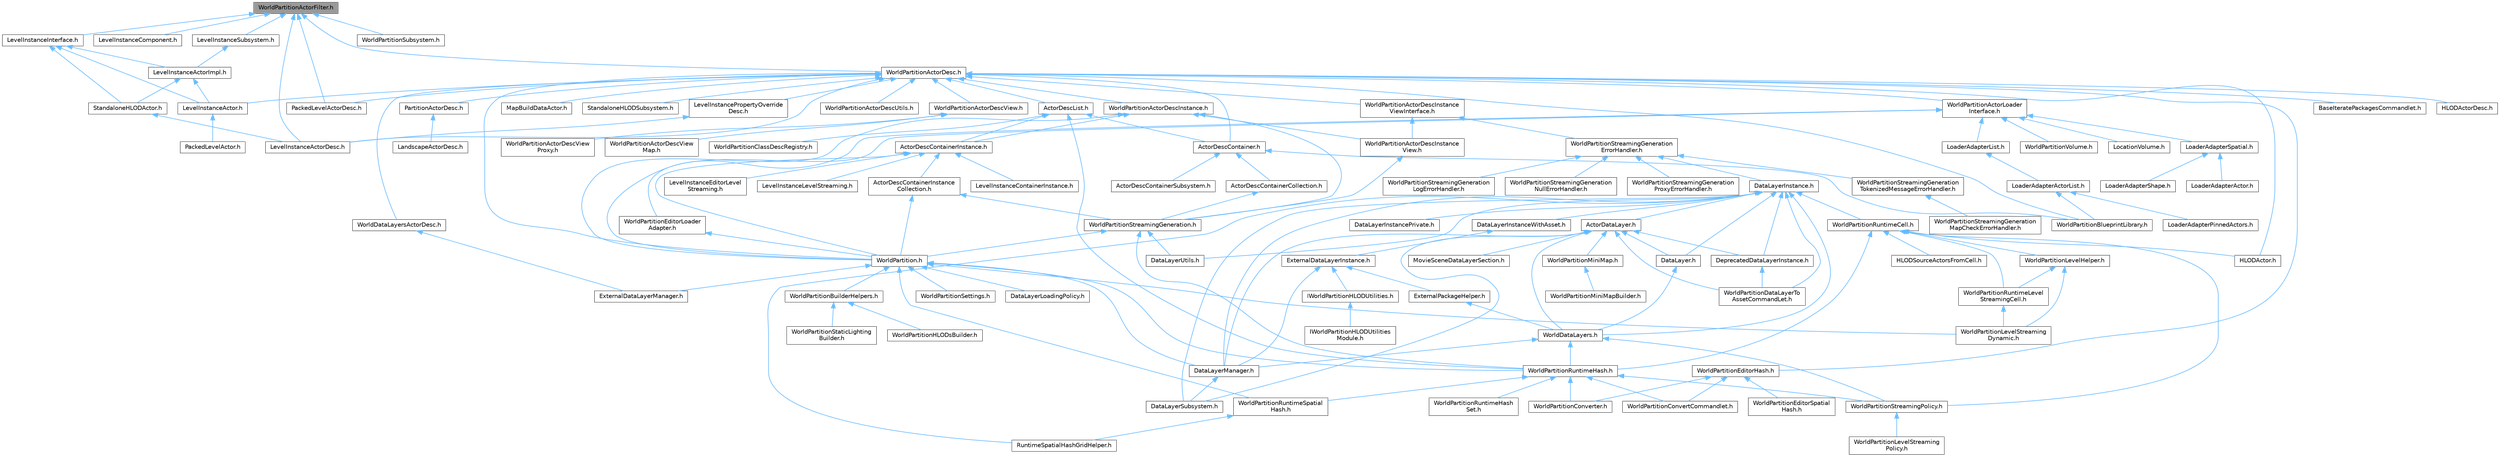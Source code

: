 digraph "WorldPartitionActorFilter.h"
{
 // INTERACTIVE_SVG=YES
 // LATEX_PDF_SIZE
  bgcolor="transparent";
  edge [fontname=Helvetica,fontsize=10,labelfontname=Helvetica,labelfontsize=10];
  node [fontname=Helvetica,fontsize=10,shape=box,height=0.2,width=0.4];
  Node1 [id="Node000001",label="WorldPartitionActorFilter.h",height=0.2,width=0.4,color="gray40", fillcolor="grey60", style="filled", fontcolor="black",tooltip=" "];
  Node1 -> Node2 [id="edge1_Node000001_Node000002",dir="back",color="steelblue1",style="solid",tooltip=" "];
  Node2 [id="Node000002",label="LevelInstanceActorDesc.h",height=0.2,width=0.4,color="grey40", fillcolor="white", style="filled",URL="$d0/d98/LevelInstanceActorDesc_8h.html",tooltip=" "];
  Node1 -> Node3 [id="edge2_Node000001_Node000003",dir="back",color="steelblue1",style="solid",tooltip=" "];
  Node3 [id="Node000003",label="LevelInstanceComponent.h",height=0.2,width=0.4,color="grey40", fillcolor="white", style="filled",URL="$df/d41/LevelInstanceComponent_8h.html",tooltip=" "];
  Node1 -> Node4 [id="edge3_Node000001_Node000004",dir="back",color="steelblue1",style="solid",tooltip=" "];
  Node4 [id="Node000004",label="LevelInstanceInterface.h",height=0.2,width=0.4,color="grey40", fillcolor="white", style="filled",URL="$d9/d37/LevelInstanceInterface_8h.html",tooltip=" "];
  Node4 -> Node5 [id="edge4_Node000004_Node000005",dir="back",color="steelblue1",style="solid",tooltip=" "];
  Node5 [id="Node000005",label="LevelInstanceActor.h",height=0.2,width=0.4,color="grey40", fillcolor="white", style="filled",URL="$d6/d53/LevelInstanceActor_8h.html",tooltip=" "];
  Node5 -> Node6 [id="edge5_Node000005_Node000006",dir="back",color="steelblue1",style="solid",tooltip=" "];
  Node6 [id="Node000006",label="PackedLevelActor.h",height=0.2,width=0.4,color="grey40", fillcolor="white", style="filled",URL="$d7/dfa/PackedLevelActor_8h.html",tooltip=" "];
  Node4 -> Node7 [id="edge6_Node000004_Node000007",dir="back",color="steelblue1",style="solid",tooltip=" "];
  Node7 [id="Node000007",label="LevelInstanceActorImpl.h",height=0.2,width=0.4,color="grey40", fillcolor="white", style="filled",URL="$d6/df6/LevelInstanceActorImpl_8h.html",tooltip=" "];
  Node7 -> Node5 [id="edge7_Node000007_Node000005",dir="back",color="steelblue1",style="solid",tooltip=" "];
  Node7 -> Node8 [id="edge8_Node000007_Node000008",dir="back",color="steelblue1",style="solid",tooltip=" "];
  Node8 [id="Node000008",label="StandaloneHLODActor.h",height=0.2,width=0.4,color="grey40", fillcolor="white", style="filled",URL="$dc/d54/StandaloneHLODActor_8h.html",tooltip=" "];
  Node8 -> Node2 [id="edge9_Node000008_Node000002",dir="back",color="steelblue1",style="solid",tooltip=" "];
  Node4 -> Node8 [id="edge10_Node000004_Node000008",dir="back",color="steelblue1",style="solid",tooltip=" "];
  Node1 -> Node9 [id="edge11_Node000001_Node000009",dir="back",color="steelblue1",style="solid",tooltip=" "];
  Node9 [id="Node000009",label="LevelInstanceSubsystem.h",height=0.2,width=0.4,color="grey40", fillcolor="white", style="filled",URL="$d9/d23/LevelInstanceSubsystem_8h.html",tooltip=" "];
  Node9 -> Node7 [id="edge12_Node000009_Node000007",dir="back",color="steelblue1",style="solid",tooltip=" "];
  Node1 -> Node10 [id="edge13_Node000001_Node000010",dir="back",color="steelblue1",style="solid",tooltip=" "];
  Node10 [id="Node000010",label="PackedLevelActorDesc.h",height=0.2,width=0.4,color="grey40", fillcolor="white", style="filled",URL="$d1/dc6/PackedLevelActorDesc_8h.html",tooltip=" "];
  Node1 -> Node11 [id="edge14_Node000001_Node000011",dir="back",color="steelblue1",style="solid",tooltip=" "];
  Node11 [id="Node000011",label="WorldPartitionActorDesc.h",height=0.2,width=0.4,color="grey40", fillcolor="white", style="filled",URL="$d8/d60/WorldPartitionActorDesc_8h.html",tooltip=" "];
  Node11 -> Node12 [id="edge15_Node000011_Node000012",dir="back",color="steelblue1",style="solid",tooltip=" "];
  Node12 [id="Node000012",label="ActorDescContainer.h",height=0.2,width=0.4,color="grey40", fillcolor="white", style="filled",URL="$de/df0/ActorDescContainer_8h.html",tooltip=" "];
  Node12 -> Node13 [id="edge16_Node000012_Node000013",dir="back",color="steelblue1",style="solid",tooltip=" "];
  Node13 [id="Node000013",label="ActorDescContainerCollection.h",height=0.2,width=0.4,color="grey40", fillcolor="white", style="filled",URL="$dc/df2/ActorDescContainerCollection_8h.html",tooltip=" "];
  Node13 -> Node14 [id="edge17_Node000013_Node000014",dir="back",color="steelblue1",style="solid",tooltip=" "];
  Node14 [id="Node000014",label="WorldPartitionStreamingGeneration.h",height=0.2,width=0.4,color="grey40", fillcolor="white", style="filled",URL="$d6/dc5/WorldPartitionStreamingGeneration_8h.html",tooltip=" "];
  Node14 -> Node15 [id="edge18_Node000014_Node000015",dir="back",color="steelblue1",style="solid",tooltip=" "];
  Node15 [id="Node000015",label="DataLayerUtils.h",height=0.2,width=0.4,color="grey40", fillcolor="white", style="filled",URL="$dd/ddb/DataLayerUtils_8h.html",tooltip=" "];
  Node14 -> Node16 [id="edge19_Node000014_Node000016",dir="back",color="steelblue1",style="solid",tooltip=" "];
  Node16 [id="Node000016",label="WorldPartition.h",height=0.2,width=0.4,color="grey40", fillcolor="white", style="filled",URL="$de/d1e/WorldPartition_8h.html",tooltip=" "];
  Node16 -> Node17 [id="edge20_Node000016_Node000017",dir="back",color="steelblue1",style="solid",tooltip=" "];
  Node17 [id="Node000017",label="DataLayerLoadingPolicy.h",height=0.2,width=0.4,color="grey40", fillcolor="white", style="filled",URL="$d4/d49/DataLayerLoadingPolicy_8h.html",tooltip=" "];
  Node16 -> Node18 [id="edge21_Node000016_Node000018",dir="back",color="steelblue1",style="solid",tooltip=" "];
  Node18 [id="Node000018",label="DataLayerManager.h",height=0.2,width=0.4,color="grey40", fillcolor="white", style="filled",URL="$de/d96/DataLayerManager_8h.html",tooltip=" "];
  Node18 -> Node19 [id="edge22_Node000018_Node000019",dir="back",color="steelblue1",style="solid",tooltip=" "];
  Node19 [id="Node000019",label="DataLayerSubsystem.h",height=0.2,width=0.4,color="grey40", fillcolor="white", style="filled",URL="$d2/d5d/DataLayerSubsystem_8h.html",tooltip=" "];
  Node16 -> Node20 [id="edge23_Node000016_Node000020",dir="back",color="steelblue1",style="solid",tooltip=" "];
  Node20 [id="Node000020",label="ExternalDataLayerManager.h",height=0.2,width=0.4,color="grey40", fillcolor="white", style="filled",URL="$d3/d7d/ExternalDataLayerManager_8h.html",tooltip=" "];
  Node16 -> Node21 [id="edge24_Node000016_Node000021",dir="back",color="steelblue1",style="solid",tooltip=" "];
  Node21 [id="Node000021",label="WorldPartitionBuilderHelpers.h",height=0.2,width=0.4,color="grey40", fillcolor="white", style="filled",URL="$db/dc0/WorldPartitionBuilderHelpers_8h.html",tooltip=" "];
  Node21 -> Node22 [id="edge25_Node000021_Node000022",dir="back",color="steelblue1",style="solid",tooltip=" "];
  Node22 [id="Node000022",label="WorldPartitionHLODsBuilder.h",height=0.2,width=0.4,color="grey40", fillcolor="white", style="filled",URL="$d3/d76/WorldPartitionHLODsBuilder_8h.html",tooltip=" "];
  Node21 -> Node23 [id="edge26_Node000021_Node000023",dir="back",color="steelblue1",style="solid",tooltip=" "];
  Node23 [id="Node000023",label="WorldPartitionStaticLighting\lBuilder.h",height=0.2,width=0.4,color="grey40", fillcolor="white", style="filled",URL="$d7/dfd/WorldPartitionStaticLightingBuilder_8h.html",tooltip=" "];
  Node16 -> Node24 [id="edge27_Node000016_Node000024",dir="back",color="steelblue1",style="solid",tooltip=" "];
  Node24 [id="Node000024",label="WorldPartitionLevelStreaming\lDynamic.h",height=0.2,width=0.4,color="grey40", fillcolor="white", style="filled",URL="$d4/d21/WorldPartitionLevelStreamingDynamic_8h.html",tooltip=" "];
  Node16 -> Node25 [id="edge28_Node000016_Node000025",dir="back",color="steelblue1",style="solid",tooltip=" "];
  Node25 [id="Node000025",label="WorldPartitionRuntimeHash.h",height=0.2,width=0.4,color="grey40", fillcolor="white", style="filled",URL="$d9/df1/WorldPartitionRuntimeHash_8h.html",tooltip=" "];
  Node25 -> Node26 [id="edge29_Node000025_Node000026",dir="back",color="steelblue1",style="solid",tooltip=" "];
  Node26 [id="Node000026",label="WorldPartitionConvertCommandlet.h",height=0.2,width=0.4,color="grey40", fillcolor="white", style="filled",URL="$db/d15/WorldPartitionConvertCommandlet_8h.html",tooltip=" "];
  Node25 -> Node27 [id="edge30_Node000025_Node000027",dir="back",color="steelblue1",style="solid",tooltip=" "];
  Node27 [id="Node000027",label="WorldPartitionConverter.h",height=0.2,width=0.4,color="grey40", fillcolor="white", style="filled",URL="$dc/df8/WorldPartitionConverter_8h.html",tooltip=" "];
  Node25 -> Node28 [id="edge31_Node000025_Node000028",dir="back",color="steelblue1",style="solid",tooltip=" "];
  Node28 [id="Node000028",label="WorldPartitionRuntimeHash\lSet.h",height=0.2,width=0.4,color="grey40", fillcolor="white", style="filled",URL="$d7/d94/WorldPartitionRuntimeHashSet_8h.html",tooltip=" "];
  Node25 -> Node29 [id="edge32_Node000025_Node000029",dir="back",color="steelblue1",style="solid",tooltip=" "];
  Node29 [id="Node000029",label="WorldPartitionRuntimeSpatial\lHash.h",height=0.2,width=0.4,color="grey40", fillcolor="white", style="filled",URL="$da/dbe/WorldPartitionRuntimeSpatialHash_8h.html",tooltip=" "];
  Node29 -> Node30 [id="edge33_Node000029_Node000030",dir="back",color="steelblue1",style="solid",tooltip=" "];
  Node30 [id="Node000030",label="RuntimeSpatialHashGridHelper.h",height=0.2,width=0.4,color="grey40", fillcolor="white", style="filled",URL="$d8/d05/RuntimeSpatialHashGridHelper_8h.html",tooltip=" "];
  Node25 -> Node31 [id="edge34_Node000025_Node000031",dir="back",color="steelblue1",style="solid",tooltip=" "];
  Node31 [id="Node000031",label="WorldPartitionStreamingPolicy.h",height=0.2,width=0.4,color="grey40", fillcolor="white", style="filled",URL="$d8/d37/WorldPartitionStreamingPolicy_8h.html",tooltip=" "];
  Node31 -> Node32 [id="edge35_Node000031_Node000032",dir="back",color="steelblue1",style="solid",tooltip=" "];
  Node32 [id="Node000032",label="WorldPartitionLevelStreaming\lPolicy.h",height=0.2,width=0.4,color="grey40", fillcolor="white", style="filled",URL="$d4/d14/WorldPartitionLevelStreamingPolicy_8h.html",tooltip=" "];
  Node16 -> Node29 [id="edge36_Node000016_Node000029",dir="back",color="steelblue1",style="solid",tooltip=" "];
  Node16 -> Node33 [id="edge37_Node000016_Node000033",dir="back",color="steelblue1",style="solid",tooltip=" "];
  Node33 [id="Node000033",label="WorldPartitionSettings.h",height=0.2,width=0.4,color="grey40", fillcolor="white", style="filled",URL="$de/d7a/WorldPartitionSettings_8h.html",tooltip=" "];
  Node14 -> Node25 [id="edge38_Node000014_Node000025",dir="back",color="steelblue1",style="solid",tooltip=" "];
  Node12 -> Node34 [id="edge39_Node000012_Node000034",dir="back",color="steelblue1",style="solid",tooltip=" "];
  Node34 [id="Node000034",label="ActorDescContainerSubsystem.h",height=0.2,width=0.4,color="grey40", fillcolor="white", style="filled",URL="$d1/d29/ActorDescContainerSubsystem_8h.html",tooltip=" "];
  Node12 -> Node35 [id="edge40_Node000012_Node000035",dir="back",color="steelblue1",style="solid",tooltip=" "];
  Node35 [id="Node000035",label="WorldPartitionBlueprintLibrary.h",height=0.2,width=0.4,color="grey40", fillcolor="white", style="filled",URL="$d1/d6b/WorldPartitionBlueprintLibrary_8h.html",tooltip=" "];
  Node11 -> Node36 [id="edge41_Node000011_Node000036",dir="back",color="steelblue1",style="solid",tooltip=" "];
  Node36 [id="Node000036",label="ActorDescList.h",height=0.2,width=0.4,color="grey40", fillcolor="white", style="filled",URL="$d7/da2/ActorDescList_8h.html",tooltip=" "];
  Node36 -> Node12 [id="edge42_Node000036_Node000012",dir="back",color="steelblue1",style="solid",tooltip=" "];
  Node36 -> Node37 [id="edge43_Node000036_Node000037",dir="back",color="steelblue1",style="solid",tooltip=" "];
  Node37 [id="Node000037",label="ActorDescContainerInstance.h",height=0.2,width=0.4,color="grey40", fillcolor="white", style="filled",URL="$d0/dd1/ActorDescContainerInstance_8h.html",tooltip=" "];
  Node37 -> Node38 [id="edge44_Node000037_Node000038",dir="back",color="steelblue1",style="solid",tooltip=" "];
  Node38 [id="Node000038",label="ActorDescContainerInstance\lCollection.h",height=0.2,width=0.4,color="grey40", fillcolor="white", style="filled",URL="$df/d80/ActorDescContainerInstanceCollection_8h.html",tooltip=" "];
  Node38 -> Node16 [id="edge45_Node000038_Node000016",dir="back",color="steelblue1",style="solid",tooltip=" "];
  Node38 -> Node14 [id="edge46_Node000038_Node000014",dir="back",color="steelblue1",style="solid",tooltip=" "];
  Node37 -> Node39 [id="edge47_Node000037_Node000039",dir="back",color="steelblue1",style="solid",tooltip=" "];
  Node39 [id="Node000039",label="LevelInstanceContainerInstance.h",height=0.2,width=0.4,color="grey40", fillcolor="white", style="filled",URL="$d9/d35/LevelInstanceContainerInstance_8h.html",tooltip=" "];
  Node37 -> Node40 [id="edge48_Node000037_Node000040",dir="back",color="steelblue1",style="solid",tooltip=" "];
  Node40 [id="Node000040",label="LevelInstanceEditorLevel\lStreaming.h",height=0.2,width=0.4,color="grey40", fillcolor="white", style="filled",URL="$d0/da1/LevelInstanceEditorLevelStreaming_8h.html",tooltip=" "];
  Node37 -> Node41 [id="edge49_Node000037_Node000041",dir="back",color="steelblue1",style="solid",tooltip=" "];
  Node41 [id="Node000041",label="LevelInstanceLevelStreaming.h",height=0.2,width=0.4,color="grey40", fillcolor="white", style="filled",URL="$d0/d84/LevelInstanceLevelStreaming_8h.html",tooltip=" "];
  Node37 -> Node16 [id="edge50_Node000037_Node000016",dir="back",color="steelblue1",style="solid",tooltip=" "];
  Node36 -> Node42 [id="edge51_Node000036_Node000042",dir="back",color="steelblue1",style="solid",tooltip=" "];
  Node42 [id="Node000042",label="WorldPartitionClassDescRegistry.h",height=0.2,width=0.4,color="grey40", fillcolor="white", style="filled",URL="$d6/d40/WorldPartitionClassDescRegistry_8h.html",tooltip=" "];
  Node36 -> Node25 [id="edge52_Node000036_Node000025",dir="back",color="steelblue1",style="solid",tooltip=" "];
  Node11 -> Node43 [id="edge53_Node000011_Node000043",dir="back",color="steelblue1",style="solid",tooltip=" "];
  Node43 [id="Node000043",label="BaseIteratePackagesCommandlet.h",height=0.2,width=0.4,color="grey40", fillcolor="white", style="filled",URL="$db/d9e/BaseIteratePackagesCommandlet_8h.html",tooltip=" "];
  Node11 -> Node44 [id="edge54_Node000011_Node000044",dir="back",color="steelblue1",style="solid",tooltip=" "];
  Node44 [id="Node000044",label="HLODActor.h",height=0.2,width=0.4,color="grey40", fillcolor="white", style="filled",URL="$d7/d35/HLODActor_8h.html",tooltip=" "];
  Node11 -> Node45 [id="edge55_Node000011_Node000045",dir="back",color="steelblue1",style="solid",tooltip=" "];
  Node45 [id="Node000045",label="HLODActorDesc.h",height=0.2,width=0.4,color="grey40", fillcolor="white", style="filled",URL="$d3/d20/HLODActorDesc_8h.html",tooltip=" "];
  Node11 -> Node5 [id="edge56_Node000011_Node000005",dir="back",color="steelblue1",style="solid",tooltip=" "];
  Node11 -> Node2 [id="edge57_Node000011_Node000002",dir="back",color="steelblue1",style="solid",tooltip=" "];
  Node11 -> Node46 [id="edge58_Node000011_Node000046",dir="back",color="steelblue1",style="solid",tooltip=" "];
  Node46 [id="Node000046",label="LevelInstancePropertyOverride\lDesc.h",height=0.2,width=0.4,color="grey40", fillcolor="white", style="filled",URL="$d0/dd0/LevelInstancePropertyOverrideDesc_8h.html",tooltip=" "];
  Node46 -> Node2 [id="edge59_Node000046_Node000002",dir="back",color="steelblue1",style="solid",tooltip=" "];
  Node11 -> Node47 [id="edge60_Node000011_Node000047",dir="back",color="steelblue1",style="solid",tooltip=" "];
  Node47 [id="Node000047",label="MapBuildDataActor.h",height=0.2,width=0.4,color="grey40", fillcolor="white", style="filled",URL="$de/d00/MapBuildDataActor_8h.html",tooltip=" "];
  Node11 -> Node10 [id="edge61_Node000011_Node000010",dir="back",color="steelblue1",style="solid",tooltip=" "];
  Node11 -> Node48 [id="edge62_Node000011_Node000048",dir="back",color="steelblue1",style="solid",tooltip=" "];
  Node48 [id="Node000048",label="PartitionActorDesc.h",height=0.2,width=0.4,color="grey40", fillcolor="white", style="filled",URL="$d5/dfc/PartitionActorDesc_8h.html",tooltip=" "];
  Node48 -> Node49 [id="edge63_Node000048_Node000049",dir="back",color="steelblue1",style="solid",tooltip=" "];
  Node49 [id="Node000049",label="LandscapeActorDesc.h",height=0.2,width=0.4,color="grey40", fillcolor="white", style="filled",URL="$da/d4e/LandscapeActorDesc_8h.html",tooltip=" "];
  Node11 -> Node50 [id="edge64_Node000011_Node000050",dir="back",color="steelblue1",style="solid",tooltip=" "];
  Node50 [id="Node000050",label="StandaloneHLODSubsystem.h",height=0.2,width=0.4,color="grey40", fillcolor="white", style="filled",URL="$d4/d9a/StandaloneHLODSubsystem_8h.html",tooltip=" "];
  Node11 -> Node51 [id="edge65_Node000011_Node000051",dir="back",color="steelblue1",style="solid",tooltip=" "];
  Node51 [id="Node000051",label="WorldDataLayersActorDesc.h",height=0.2,width=0.4,color="grey40", fillcolor="white", style="filled",URL="$d8/db4/WorldDataLayersActorDesc_8h.html",tooltip=" "];
  Node51 -> Node20 [id="edge66_Node000051_Node000020",dir="back",color="steelblue1",style="solid",tooltip=" "];
  Node11 -> Node16 [id="edge67_Node000011_Node000016",dir="back",color="steelblue1",style="solid",tooltip=" "];
  Node11 -> Node52 [id="edge68_Node000011_Node000052",dir="back",color="steelblue1",style="solid",tooltip=" "];
  Node52 [id="Node000052",label="WorldPartitionActorDescInstance.h",height=0.2,width=0.4,color="grey40", fillcolor="white", style="filled",URL="$d3/d25/WorldPartitionActorDescInstance_8h.html",tooltip=" "];
  Node52 -> Node37 [id="edge69_Node000052_Node000037",dir="back",color="steelblue1",style="solid",tooltip=" "];
  Node52 -> Node16 [id="edge70_Node000052_Node000016",dir="back",color="steelblue1",style="solid",tooltip=" "];
  Node52 -> Node53 [id="edge71_Node000052_Node000053",dir="back",color="steelblue1",style="solid",tooltip=" "];
  Node53 [id="Node000053",label="WorldPartitionActorDescInstance\lView.h",height=0.2,width=0.4,color="grey40", fillcolor="white", style="filled",URL="$d8/dc0/WorldPartitionActorDescInstanceView_8h.html",tooltip=" "];
  Node53 -> Node14 [id="edge72_Node000053_Node000014",dir="back",color="steelblue1",style="solid",tooltip=" "];
  Node52 -> Node14 [id="edge73_Node000052_Node000014",dir="back",color="steelblue1",style="solid",tooltip=" "];
  Node11 -> Node54 [id="edge74_Node000011_Node000054",dir="back",color="steelblue1",style="solid",tooltip=" "];
  Node54 [id="Node000054",label="WorldPartitionActorDescInstance\lViewInterface.h",height=0.2,width=0.4,color="grey40", fillcolor="white", style="filled",URL="$d5/d5f/WorldPartitionActorDescInstanceViewInterface_8h.html",tooltip=" "];
  Node54 -> Node53 [id="edge75_Node000054_Node000053",dir="back",color="steelblue1",style="solid",tooltip=" "];
  Node54 -> Node55 [id="edge76_Node000054_Node000055",dir="back",color="steelblue1",style="solid",tooltip=" "];
  Node55 [id="Node000055",label="WorldPartitionStreamingGeneration\lErrorHandler.h",height=0.2,width=0.4,color="grey40", fillcolor="white", style="filled",URL="$d2/d52/WorldPartitionStreamingGenerationErrorHandler_8h.html",tooltip=" "];
  Node55 -> Node56 [id="edge77_Node000055_Node000056",dir="back",color="steelblue1",style="solid",tooltip=" "];
  Node56 [id="Node000056",label="DataLayerInstance.h",height=0.2,width=0.4,color="grey40", fillcolor="white", style="filled",URL="$d2/de4/DataLayerInstance_8h.html",tooltip=" "];
  Node56 -> Node57 [id="edge78_Node000056_Node000057",dir="back",color="steelblue1",style="solid",tooltip=" "];
  Node57 [id="Node000057",label="ActorDataLayer.h",height=0.2,width=0.4,color="grey40", fillcolor="white", style="filled",URL="$d1/d31/ActorDataLayer_8h.html",tooltip=" "];
  Node57 -> Node58 [id="edge79_Node000057_Node000058",dir="back",color="steelblue1",style="solid",tooltip=" "];
  Node58 [id="Node000058",label="DataLayer.h",height=0.2,width=0.4,color="grey40", fillcolor="white", style="filled",URL="$df/d30/DataLayer_8h.html",tooltip=" "];
  Node58 -> Node59 [id="edge80_Node000058_Node000059",dir="back",color="steelblue1",style="solid",tooltip=" "];
  Node59 [id="Node000059",label="WorldDataLayers.h",height=0.2,width=0.4,color="grey40", fillcolor="white", style="filled",URL="$d1/d1d/WorldDataLayers_8h.html",tooltip=" "];
  Node59 -> Node18 [id="edge81_Node000059_Node000018",dir="back",color="steelblue1",style="solid",tooltip=" "];
  Node59 -> Node25 [id="edge82_Node000059_Node000025",dir="back",color="steelblue1",style="solid",tooltip=" "];
  Node59 -> Node31 [id="edge83_Node000059_Node000031",dir="back",color="steelblue1",style="solid",tooltip=" "];
  Node57 -> Node18 [id="edge84_Node000057_Node000018",dir="back",color="steelblue1",style="solid",tooltip=" "];
  Node57 -> Node19 [id="edge85_Node000057_Node000019",dir="back",color="steelblue1",style="solid",tooltip=" "];
  Node57 -> Node60 [id="edge86_Node000057_Node000060",dir="back",color="steelblue1",style="solid",tooltip=" "];
  Node60 [id="Node000060",label="DeprecatedDataLayerInstance.h",height=0.2,width=0.4,color="grey40", fillcolor="white", style="filled",URL="$d0/d62/DeprecatedDataLayerInstance_8h.html",tooltip=" "];
  Node60 -> Node61 [id="edge87_Node000060_Node000061",dir="back",color="steelblue1",style="solid",tooltip=" "];
  Node61 [id="Node000061",label="WorldPartitionDataLayerTo\lAssetCommandLet.h",height=0.2,width=0.4,color="grey40", fillcolor="white", style="filled",URL="$d0/d34/WorldPartitionDataLayerToAssetCommandLet_8h.html",tooltip=" "];
  Node57 -> Node62 [id="edge88_Node000057_Node000062",dir="back",color="steelblue1",style="solid",tooltip=" "];
  Node62 [id="Node000062",label="MovieSceneDataLayerSection.h",height=0.2,width=0.4,color="grey40", fillcolor="white", style="filled",URL="$d9/d30/MovieSceneDataLayerSection_8h.html",tooltip=" "];
  Node57 -> Node59 [id="edge89_Node000057_Node000059",dir="back",color="steelblue1",style="solid",tooltip=" "];
  Node57 -> Node61 [id="edge90_Node000057_Node000061",dir="back",color="steelblue1",style="solid",tooltip=" "];
  Node57 -> Node63 [id="edge91_Node000057_Node000063",dir="back",color="steelblue1",style="solid",tooltip=" "];
  Node63 [id="Node000063",label="WorldPartitionMiniMap.h",height=0.2,width=0.4,color="grey40", fillcolor="white", style="filled",URL="$d8/d05/WorldPartitionMiniMap_8h.html",tooltip=" "];
  Node63 -> Node64 [id="edge92_Node000063_Node000064",dir="back",color="steelblue1",style="solid",tooltip=" "];
  Node64 [id="Node000064",label="WorldPartitionMiniMapBuilder.h",height=0.2,width=0.4,color="grey40", fillcolor="white", style="filled",URL="$dd/d4f/WorldPartitionMiniMapBuilder_8h.html",tooltip=" "];
  Node56 -> Node58 [id="edge93_Node000056_Node000058",dir="back",color="steelblue1",style="solid",tooltip=" "];
  Node56 -> Node65 [id="edge94_Node000056_Node000065",dir="back",color="steelblue1",style="solid",tooltip=" "];
  Node65 [id="Node000065",label="DataLayerInstancePrivate.h",height=0.2,width=0.4,color="grey40", fillcolor="white", style="filled",URL="$d6/d35/DataLayerInstancePrivate_8h.html",tooltip=" "];
  Node56 -> Node66 [id="edge95_Node000056_Node000066",dir="back",color="steelblue1",style="solid",tooltip=" "];
  Node66 [id="Node000066",label="DataLayerInstanceWithAsset.h",height=0.2,width=0.4,color="grey40", fillcolor="white", style="filled",URL="$d9/d71/DataLayerInstanceWithAsset_8h.html",tooltip=" "];
  Node66 -> Node67 [id="edge96_Node000066_Node000067",dir="back",color="steelblue1",style="solid",tooltip=" "];
  Node67 [id="Node000067",label="ExternalDataLayerInstance.h",height=0.2,width=0.4,color="grey40", fillcolor="white", style="filled",URL="$dc/db8/ExternalDataLayerInstance_8h.html",tooltip=" "];
  Node67 -> Node18 [id="edge97_Node000067_Node000018",dir="back",color="steelblue1",style="solid",tooltip=" "];
  Node67 -> Node68 [id="edge98_Node000067_Node000068",dir="back",color="steelblue1",style="solid",tooltip=" "];
  Node68 [id="Node000068",label="ExternalPackageHelper.h",height=0.2,width=0.4,color="grey40", fillcolor="white", style="filled",URL="$d3/d2f/ExternalPackageHelper_8h.html",tooltip=" "];
  Node68 -> Node59 [id="edge99_Node000068_Node000059",dir="back",color="steelblue1",style="solid",tooltip=" "];
  Node67 -> Node69 [id="edge100_Node000067_Node000069",dir="back",color="steelblue1",style="solid",tooltip=" "];
  Node69 [id="Node000069",label="IWorldPartitionHLODUtilities.h",height=0.2,width=0.4,color="grey40", fillcolor="white", style="filled",URL="$db/d5c/IWorldPartitionHLODUtilities_8h.html",tooltip=" "];
  Node69 -> Node70 [id="edge101_Node000069_Node000070",dir="back",color="steelblue1",style="solid",tooltip=" "];
  Node70 [id="Node000070",label="IWorldPartitionHLODUtilities\lModule.h",height=0.2,width=0.4,color="grey40", fillcolor="white", style="filled",URL="$dc/d59/IWorldPartitionHLODUtilitiesModule_8h.html",tooltip=" "];
  Node56 -> Node18 [id="edge102_Node000056_Node000018",dir="back",color="steelblue1",style="solid",tooltip=" "];
  Node56 -> Node19 [id="edge103_Node000056_Node000019",dir="back",color="steelblue1",style="solid",tooltip=" "];
  Node56 -> Node15 [id="edge104_Node000056_Node000015",dir="back",color="steelblue1",style="solid",tooltip=" "];
  Node56 -> Node60 [id="edge105_Node000056_Node000060",dir="back",color="steelblue1",style="solid",tooltip=" "];
  Node56 -> Node30 [id="edge106_Node000056_Node000030",dir="back",color="steelblue1",style="solid",tooltip=" "];
  Node56 -> Node59 [id="edge107_Node000056_Node000059",dir="back",color="steelblue1",style="solid",tooltip=" "];
  Node56 -> Node61 [id="edge108_Node000056_Node000061",dir="back",color="steelblue1",style="solid",tooltip=" "];
  Node56 -> Node71 [id="edge109_Node000056_Node000071",dir="back",color="steelblue1",style="solid",tooltip=" "];
  Node71 [id="Node000071",label="WorldPartitionRuntimeCell.h",height=0.2,width=0.4,color="grey40", fillcolor="white", style="filled",URL="$d4/d58/WorldPartitionRuntimeCell_8h.html",tooltip=" "];
  Node71 -> Node44 [id="edge110_Node000071_Node000044",dir="back",color="steelblue1",style="solid",tooltip=" "];
  Node71 -> Node72 [id="edge111_Node000071_Node000072",dir="back",color="steelblue1",style="solid",tooltip=" "];
  Node72 [id="Node000072",label="HLODSourceActorsFromCell.h",height=0.2,width=0.4,color="grey40", fillcolor="white", style="filled",URL="$de/d7c/HLODSourceActorsFromCell_8h.html",tooltip=" "];
  Node71 -> Node73 [id="edge112_Node000071_Node000073",dir="back",color="steelblue1",style="solid",tooltip=" "];
  Node73 [id="Node000073",label="WorldPartitionLevelHelper.h",height=0.2,width=0.4,color="grey40", fillcolor="white", style="filled",URL="$dc/d1d/WorldPartitionLevelHelper_8h.html",tooltip=" "];
  Node73 -> Node24 [id="edge113_Node000073_Node000024",dir="back",color="steelblue1",style="solid",tooltip=" "];
  Node73 -> Node74 [id="edge114_Node000073_Node000074",dir="back",color="steelblue1",style="solid",tooltip=" "];
  Node74 [id="Node000074",label="WorldPartitionRuntimeLevel\lStreamingCell.h",height=0.2,width=0.4,color="grey40", fillcolor="white", style="filled",URL="$d1/d19/WorldPartitionRuntimeLevelStreamingCell_8h.html",tooltip=" "];
  Node74 -> Node24 [id="edge115_Node000074_Node000024",dir="back",color="steelblue1",style="solid",tooltip=" "];
  Node71 -> Node25 [id="edge116_Node000071_Node000025",dir="back",color="steelblue1",style="solid",tooltip=" "];
  Node71 -> Node74 [id="edge117_Node000071_Node000074",dir="back",color="steelblue1",style="solid",tooltip=" "];
  Node71 -> Node31 [id="edge118_Node000071_Node000031",dir="back",color="steelblue1",style="solid",tooltip=" "];
  Node55 -> Node75 [id="edge119_Node000055_Node000075",dir="back",color="steelblue1",style="solid",tooltip=" "];
  Node75 [id="Node000075",label="WorldPartitionStreamingGeneration\lLogErrorHandler.h",height=0.2,width=0.4,color="grey40", fillcolor="white", style="filled",URL="$de/d62/WorldPartitionStreamingGenerationLogErrorHandler_8h.html",tooltip=" "];
  Node55 -> Node76 [id="edge120_Node000055_Node000076",dir="back",color="steelblue1",style="solid",tooltip=" "];
  Node76 [id="Node000076",label="WorldPartitionStreamingGeneration\lNullErrorHandler.h",height=0.2,width=0.4,color="grey40", fillcolor="white", style="filled",URL="$d8/dda/WorldPartitionStreamingGenerationNullErrorHandler_8h.html",tooltip=" "];
  Node55 -> Node77 [id="edge121_Node000055_Node000077",dir="back",color="steelblue1",style="solid",tooltip=" "];
  Node77 [id="Node000077",label="WorldPartitionStreamingGeneration\lProxyErrorHandler.h",height=0.2,width=0.4,color="grey40", fillcolor="white", style="filled",URL="$dc/de3/WorldPartitionStreamingGenerationProxyErrorHandler_8h.html",tooltip=" "];
  Node55 -> Node78 [id="edge122_Node000055_Node000078",dir="back",color="steelblue1",style="solid",tooltip=" "];
  Node78 [id="Node000078",label="WorldPartitionStreamingGeneration\lTokenizedMessageErrorHandler.h",height=0.2,width=0.4,color="grey40", fillcolor="white", style="filled",URL="$d3/d8e/WorldPartitionStreamingGenerationTokenizedMessageErrorHandler_8h.html",tooltip=" "];
  Node78 -> Node79 [id="edge123_Node000078_Node000079",dir="back",color="steelblue1",style="solid",tooltip=" "];
  Node79 [id="Node000079",label="WorldPartitionStreamingGeneration\lMapCheckErrorHandler.h",height=0.2,width=0.4,color="grey40", fillcolor="white", style="filled",URL="$d7/d32/WorldPartitionStreamingGenerationMapCheckErrorHandler_8h.html",tooltip=" "];
  Node11 -> Node80 [id="edge124_Node000011_Node000080",dir="back",color="steelblue1",style="solid",tooltip=" "];
  Node80 [id="Node000080",label="WorldPartitionActorDescUtils.h",height=0.2,width=0.4,color="grey40", fillcolor="white", style="filled",URL="$d7/daf/WorldPartitionActorDescUtils_8h.html",tooltip=" "];
  Node11 -> Node81 [id="edge125_Node000011_Node000081",dir="back",color="steelblue1",style="solid",tooltip=" "];
  Node81 [id="Node000081",label="WorldPartitionActorDescView.h",height=0.2,width=0.4,color="grey40", fillcolor="white", style="filled",URL="$dd/d3e/WorldPartitionActorDescView_8h.html",tooltip=" "];
  Node81 -> Node82 [id="edge126_Node000081_Node000082",dir="back",color="steelblue1",style="solid",tooltip=" "];
  Node82 [id="Node000082",label="WorldPartitionActorDescView\lMap.h",height=0.2,width=0.4,color="grey40", fillcolor="white", style="filled",URL="$df/d78/WorldPartitionActorDescViewMap_8h.html",tooltip=" "];
  Node81 -> Node83 [id="edge127_Node000081_Node000083",dir="back",color="steelblue1",style="solid",tooltip=" "];
  Node83 [id="Node000083",label="WorldPartitionActorDescView\lProxy.h",height=0.2,width=0.4,color="grey40", fillcolor="white", style="filled",URL="$d8/d0e/WorldPartitionActorDescViewProxy_8h.html",tooltip=" "];
  Node11 -> Node84 [id="edge128_Node000011_Node000084",dir="back",color="steelblue1",style="solid",tooltip=" "];
  Node84 [id="Node000084",label="WorldPartitionActorLoader\lInterface.h",height=0.2,width=0.4,color="grey40", fillcolor="white", style="filled",URL="$d6/d6f/WorldPartitionActorLoaderInterface_8h.html",tooltip=" "];
  Node84 -> Node85 [id="edge129_Node000084_Node000085",dir="back",color="steelblue1",style="solid",tooltip=" "];
  Node85 [id="Node000085",label="LoaderAdapterList.h",height=0.2,width=0.4,color="grey40", fillcolor="white", style="filled",URL="$d7/db3/LoaderAdapterList_8h.html",tooltip=" "];
  Node85 -> Node86 [id="edge130_Node000085_Node000086",dir="back",color="steelblue1",style="solid",tooltip=" "];
  Node86 [id="Node000086",label="LoaderAdapterActorList.h",height=0.2,width=0.4,color="grey40", fillcolor="white", style="filled",URL="$da/d17/LoaderAdapterActorList_8h.html",tooltip=" "];
  Node86 -> Node87 [id="edge131_Node000086_Node000087",dir="back",color="steelblue1",style="solid",tooltip=" "];
  Node87 [id="Node000087",label="LoaderAdapterPinnedActors.h",height=0.2,width=0.4,color="grey40", fillcolor="white", style="filled",URL="$de/d4b/LoaderAdapterPinnedActors_8h.html",tooltip=" "];
  Node86 -> Node35 [id="edge132_Node000086_Node000035",dir="back",color="steelblue1",style="solid",tooltip=" "];
  Node84 -> Node88 [id="edge133_Node000084_Node000088",dir="back",color="steelblue1",style="solid",tooltip=" "];
  Node88 [id="Node000088",label="LoaderAdapterSpatial.h",height=0.2,width=0.4,color="grey40", fillcolor="white", style="filled",URL="$d0/dfc/LoaderAdapterSpatial_8h.html",tooltip=" "];
  Node88 -> Node89 [id="edge134_Node000088_Node000089",dir="back",color="steelblue1",style="solid",tooltip=" "];
  Node89 [id="Node000089",label="LoaderAdapterActor.h",height=0.2,width=0.4,color="grey40", fillcolor="white", style="filled",URL="$d1/dfe/LoaderAdapterActor_8h.html",tooltip=" "];
  Node88 -> Node90 [id="edge135_Node000088_Node000090",dir="back",color="steelblue1",style="solid",tooltip=" "];
  Node90 [id="Node000090",label="LoaderAdapterShape.h",height=0.2,width=0.4,color="grey40", fillcolor="white", style="filled",URL="$d0/d11/LoaderAdapterShape_8h.html",tooltip=" "];
  Node84 -> Node91 [id="edge136_Node000084_Node000091",dir="back",color="steelblue1",style="solid",tooltip=" "];
  Node91 [id="Node000091",label="LocationVolume.h",height=0.2,width=0.4,color="grey40", fillcolor="white", style="filled",URL="$d0/d80/LocationVolume_8h.html",tooltip=" "];
  Node84 -> Node16 [id="edge137_Node000084_Node000016",dir="back",color="steelblue1",style="solid",tooltip=" "];
  Node84 -> Node92 [id="edge138_Node000084_Node000092",dir="back",color="steelblue1",style="solid",tooltip=" "];
  Node92 [id="Node000092",label="WorldPartitionEditorLoader\lAdapter.h",height=0.2,width=0.4,color="grey40", fillcolor="white", style="filled",URL="$df/dba/WorldPartitionEditorLoaderAdapter_8h.html",tooltip=" "];
  Node92 -> Node16 [id="edge139_Node000092_Node000016",dir="back",color="steelblue1",style="solid",tooltip=" "];
  Node84 -> Node93 [id="edge140_Node000084_Node000093",dir="back",color="steelblue1",style="solid",tooltip=" "];
  Node93 [id="Node000093",label="WorldPartitionVolume.h",height=0.2,width=0.4,color="grey40", fillcolor="white", style="filled",URL="$d5/d26/WorldPartitionVolume_8h.html",tooltip=" "];
  Node11 -> Node35 [id="edge141_Node000011_Node000035",dir="back",color="steelblue1",style="solid",tooltip=" "];
  Node11 -> Node94 [id="edge142_Node000011_Node000094",dir="back",color="steelblue1",style="solid",tooltip=" "];
  Node94 [id="Node000094",label="WorldPartitionEditorHash.h",height=0.2,width=0.4,color="grey40", fillcolor="white", style="filled",URL="$d3/df8/WorldPartitionEditorHash_8h.html",tooltip=" "];
  Node94 -> Node26 [id="edge143_Node000094_Node000026",dir="back",color="steelblue1",style="solid",tooltip=" "];
  Node94 -> Node27 [id="edge144_Node000094_Node000027",dir="back",color="steelblue1",style="solid",tooltip=" "];
  Node94 -> Node95 [id="edge145_Node000094_Node000095",dir="back",color="steelblue1",style="solid",tooltip=" "];
  Node95 [id="Node000095",label="WorldPartitionEditorSpatial\lHash.h",height=0.2,width=0.4,color="grey40", fillcolor="white", style="filled",URL="$d1/df8/WorldPartitionEditorSpatialHash_8h.html",tooltip=" "];
  Node1 -> Node96 [id="edge146_Node000001_Node000096",dir="back",color="steelblue1",style="solid",tooltip=" "];
  Node96 [id="Node000096",label="WorldPartitionSubsystem.h",height=0.2,width=0.4,color="grey40", fillcolor="white", style="filled",URL="$d1/ddd/WorldPartitionSubsystem_8h.html",tooltip=" "];
}
